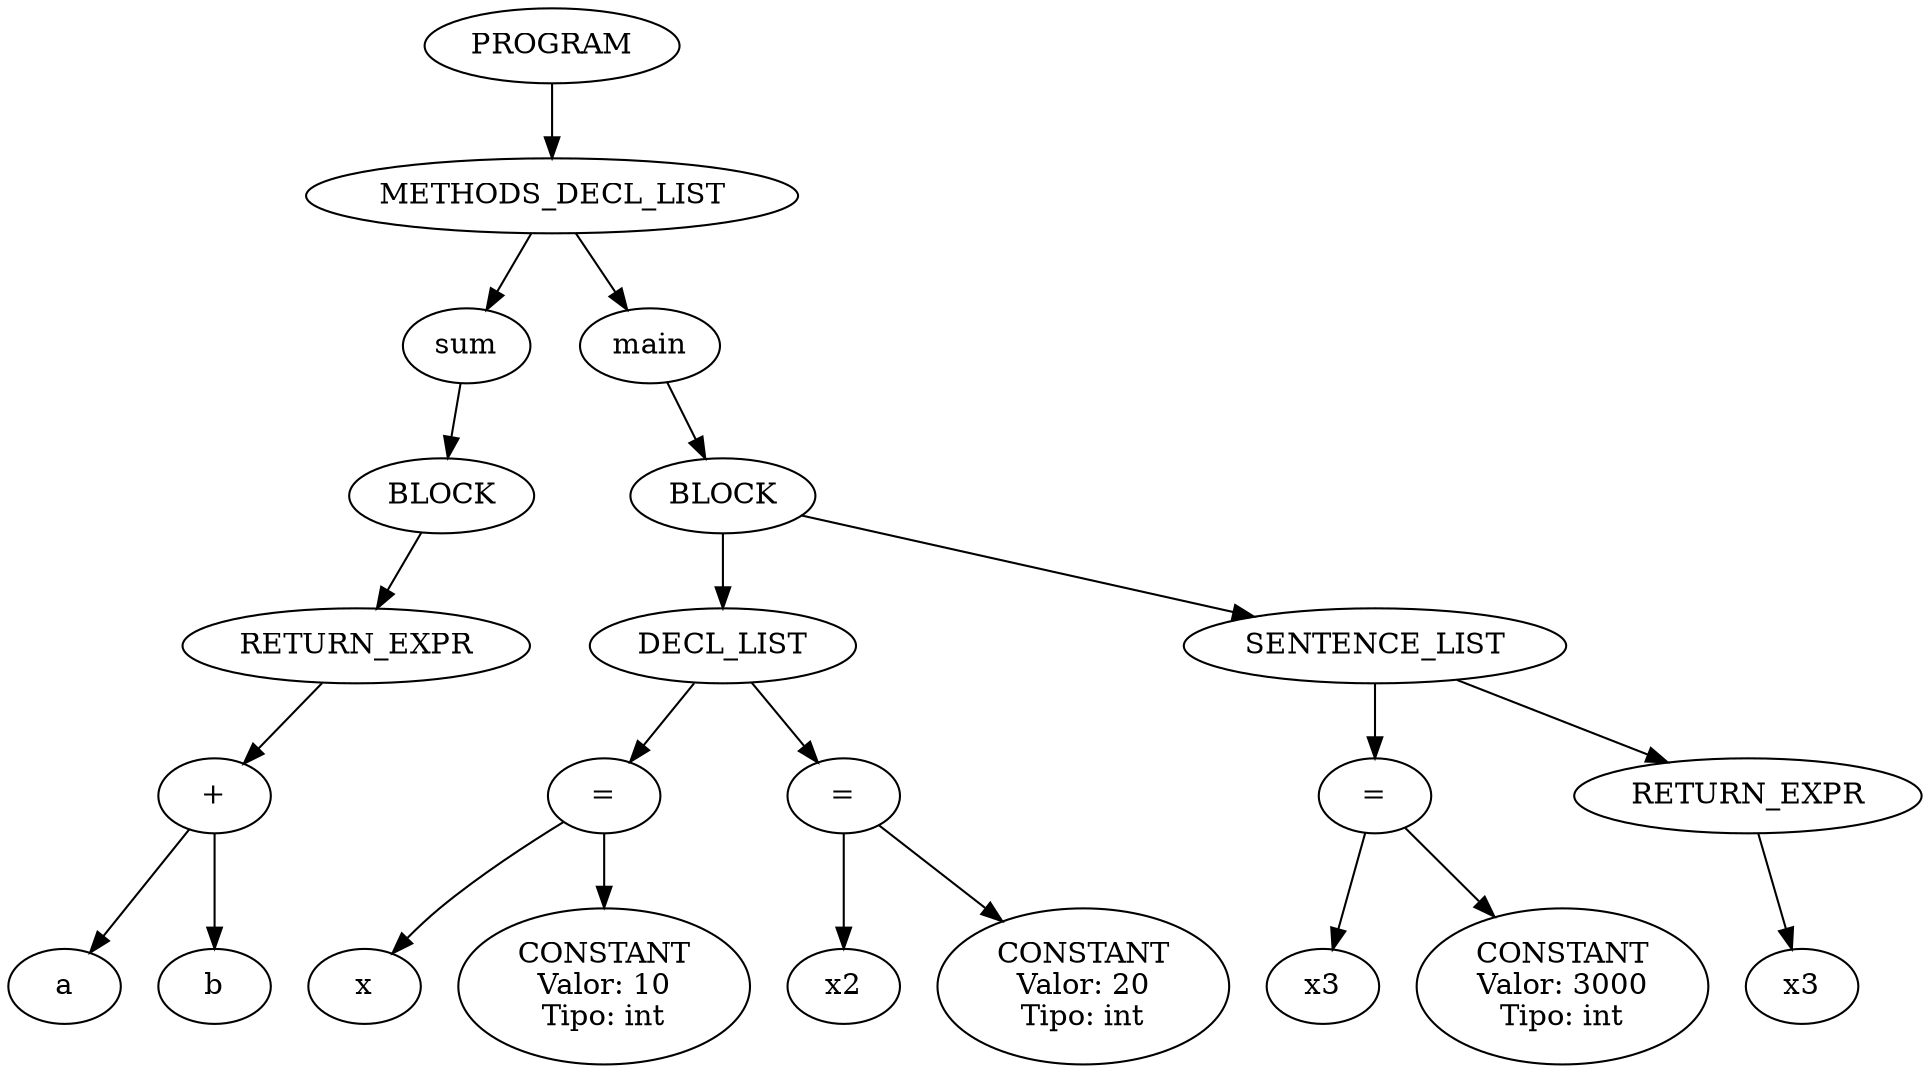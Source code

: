 digraph AST {
  0 [label="PROGRAM"];
  1 [label="METHODS_DECL_LIST"];
  2 [label="sum"];
  3 [label="BLOCK"];
  4 [label="RETURN_EXPR"];
  5 [label="+"];
  6 [label="a"];
  5 -> 6;
  7 [label="b"];
  5 -> 7;
  4 -> 5;
  3 -> 4;
  2 -> 3;
  1 -> 2;
  8 [label="main"];
  9 [label="BLOCK"];
  10 [label="DECL_LIST"];
  11 [label="="];
  12 [label="x"];
  11 -> 12;
  13 [label="CONSTANT\nValor: 10\nTipo: int"];
  11 -> 13;
  10 -> 11;
  14 [label="="];
  15 [label="x2"];
  14 -> 15;
  16 [label="CONSTANT\nValor: 20\nTipo: int"];
  14 -> 16;
  10 -> 14;
  9 -> 10;
  17 [label="SENTENCE_LIST"];
  18 [label="="];
  19 [label="x3"];
  18 -> 19;
  20 [label="CONSTANT\nValor: 3000\nTipo: int"];
  18 -> 20;
  17 -> 18;
  21 [label="RETURN_EXPR"];
  22 [label="x3"];
  21 -> 22;
  17 -> 21;
  9 -> 17;
  8 -> 9;
  1 -> 8;
  0 -> 1;
}
